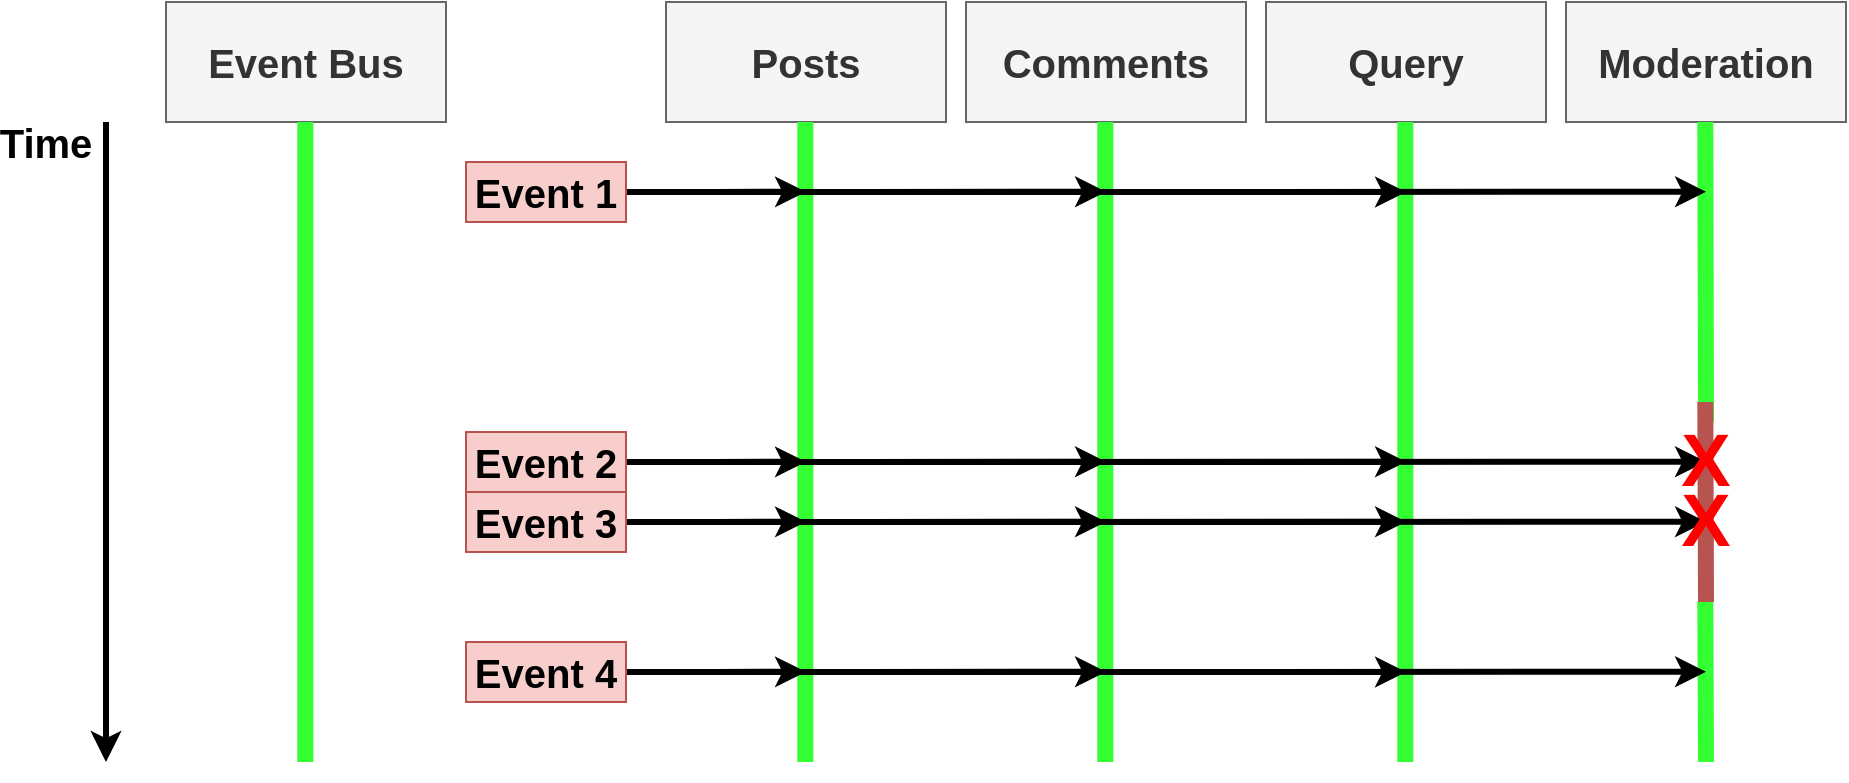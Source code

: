 <mxfile version="12.9.2" type="github" pages="5">
  <diagram id="cAnKhTmytbqr_q5P3lm0" name="01 - missing">
    <mxGraphModel dx="1036" dy="510" grid="1" gridSize="10" guides="1" tooltips="1" connect="1" arrows="1" fold="1" page="1" pageScale="1" pageWidth="1920" pageHeight="1200" math="0" shadow="0">
      <root>
        <mxCell id="0" />
        <mxCell id="1" parent="0" />
        <mxCell id="ktwLAu4usVEkdfWAYqj9-1" value="Event Bus" style="rounded=0;whiteSpace=wrap;html=1;fillColor=#f5f5f5;strokeColor=#666666;fontColor=#333333;fontStyle=1;fontSize=20;" vertex="1" parent="1">
          <mxGeometry x="740" y="160" width="140" height="60" as="geometry" />
        </mxCell>
        <mxCell id="ktwLAu4usVEkdfWAYqj9-2" value="Posts" style="rounded=0;whiteSpace=wrap;html=1;fillColor=#f5f5f5;strokeColor=#666666;fontColor=#333333;fontStyle=1;fontSize=20;" vertex="1" parent="1">
          <mxGeometry x="990" y="160" width="140" height="60" as="geometry" />
        </mxCell>
        <mxCell id="ktwLAu4usVEkdfWAYqj9-3" value="Comments" style="rounded=0;whiteSpace=wrap;html=1;fillColor=#f5f5f5;strokeColor=#666666;fontColor=#333333;fontStyle=1;fontSize=20;" vertex="1" parent="1">
          <mxGeometry x="1140" y="160" width="140" height="60" as="geometry" />
        </mxCell>
        <mxCell id="ktwLAu4usVEkdfWAYqj9-4" value="Query" style="rounded=0;whiteSpace=wrap;html=1;fillColor=#f5f5f5;strokeColor=#666666;fontColor=#333333;fontStyle=1;fontSize=20;" vertex="1" parent="1">
          <mxGeometry x="1290" y="160" width="140" height="60" as="geometry" />
        </mxCell>
        <mxCell id="ktwLAu4usVEkdfWAYqj9-5" value="Moderation" style="rounded=0;whiteSpace=wrap;html=1;fillColor=#f5f5f5;strokeColor=#666666;fontColor=#333333;fontStyle=1;fontSize=20;" vertex="1" parent="1">
          <mxGeometry x="1440" y="160" width="140" height="60" as="geometry" />
        </mxCell>
        <mxCell id="ktwLAu4usVEkdfWAYqj9-6" value="" style="endArrow=none;html=1;fontSize=20;fontColor=#000000;strokeColor=#33FF33;strokeWidth=8;" edge="1" parent="1">
          <mxGeometry width="50" height="50" relative="1" as="geometry">
            <mxPoint x="809.66" y="540" as="sourcePoint" />
            <mxPoint x="809.66" y="220" as="targetPoint" />
          </mxGeometry>
        </mxCell>
        <mxCell id="ktwLAu4usVEkdfWAYqj9-7" value="" style="endArrow=classic;html=1;strokeColor=#000000;strokeWidth=3;fontSize=20;fontColor=#000000;" edge="1" parent="1">
          <mxGeometry width="50" height="50" relative="1" as="geometry">
            <mxPoint x="710" y="220" as="sourcePoint" />
            <mxPoint x="710" y="540" as="targetPoint" />
          </mxGeometry>
        </mxCell>
        <mxCell id="ktwLAu4usVEkdfWAYqj9-8" value="Time" style="text;html=1;strokeColor=none;fillColor=none;align=center;verticalAlign=middle;whiteSpace=wrap;rounded=0;fontSize=20;fontColor=#000000;fontStyle=1" vertex="1" parent="1">
          <mxGeometry x="660" y="220" width="40" height="20" as="geometry" />
        </mxCell>
        <mxCell id="ktwLAu4usVEkdfWAYqj9-11" value="" style="endArrow=none;html=1;fontSize=20;fontColor=#000000;strokeColor=#33FF33;strokeWidth=8;" edge="1" parent="1">
          <mxGeometry width="50" height="50" relative="1" as="geometry">
            <mxPoint x="1059.66" y="540" as="sourcePoint" />
            <mxPoint x="1059.66" y="220" as="targetPoint" />
          </mxGeometry>
        </mxCell>
        <mxCell id="ktwLAu4usVEkdfWAYqj9-12" value="" style="endArrow=none;html=1;fontSize=20;fontColor=#000000;strokeColor=#33FF33;strokeWidth=8;" edge="1" parent="1">
          <mxGeometry width="50" height="50" relative="1" as="geometry">
            <mxPoint x="1209.66" y="540" as="sourcePoint" />
            <mxPoint x="1209.66" y="220" as="targetPoint" />
          </mxGeometry>
        </mxCell>
        <mxCell id="ktwLAu4usVEkdfWAYqj9-13" value="" style="endArrow=none;html=1;fontSize=20;fontColor=#000000;strokeColor=#33FF33;strokeWidth=8;" edge="1" parent="1">
          <mxGeometry width="50" height="50" relative="1" as="geometry">
            <mxPoint x="1359.66" y="540" as="sourcePoint" />
            <mxPoint x="1359.66" y="220" as="targetPoint" />
          </mxGeometry>
        </mxCell>
        <mxCell id="ktwLAu4usVEkdfWAYqj9-14" value="" style="endArrow=none;html=1;fontSize=20;fontColor=#000000;strokeColor=#33FF33;strokeWidth=8;" edge="1" parent="1">
          <mxGeometry width="50" height="50" relative="1" as="geometry">
            <mxPoint x="1510" y="370" as="sourcePoint" />
            <mxPoint x="1509.66" y="220" as="targetPoint" />
          </mxGeometry>
        </mxCell>
        <mxCell id="ktwLAu4usVEkdfWAYqj9-15" value="" style="endArrow=none;html=1;fontSize=20;fontColor=#000000;strokeColor=#b85450;strokeWidth=8;fillColor=#f8cecc;" edge="1" parent="1">
          <mxGeometry width="50" height="50" relative="1" as="geometry">
            <mxPoint x="1510" y="460" as="sourcePoint" />
            <mxPoint x="1509.66" y="360" as="targetPoint" />
          </mxGeometry>
        </mxCell>
        <mxCell id="ktwLAu4usVEkdfWAYqj9-16" value="" style="endArrow=none;html=1;fontSize=20;fontColor=#000000;strokeColor=#33FF33;strokeWidth=8;" edge="1" parent="1">
          <mxGeometry width="50" height="50" relative="1" as="geometry">
            <mxPoint x="1510" y="540" as="sourcePoint" />
            <mxPoint x="1509.66" y="460" as="targetPoint" />
          </mxGeometry>
        </mxCell>
        <mxCell id="3crhvq_aWj1mLCOTBlrb-1" style="edgeStyle=orthogonalEdgeStyle;rounded=0;orthogonalLoop=1;jettySize=auto;html=1;exitX=1;exitY=0.5;exitDx=0;exitDy=0;strokeColor=#000000;strokeWidth=3;fontSize=20;fontColor=#000000;" edge="1" parent="1" source="3crhvq_aWj1mLCOTBlrb-5">
          <mxGeometry relative="1" as="geometry">
            <mxPoint x="1060" y="254.875" as="targetPoint" />
          </mxGeometry>
        </mxCell>
        <mxCell id="3crhvq_aWj1mLCOTBlrb-2" style="edgeStyle=orthogonalEdgeStyle;rounded=0;orthogonalLoop=1;jettySize=auto;html=1;exitX=1;exitY=0.5;exitDx=0;exitDy=0;strokeColor=#000000;strokeWidth=3;fontSize=20;fontColor=#000000;" edge="1" parent="1" source="3crhvq_aWj1mLCOTBlrb-5">
          <mxGeometry relative="1" as="geometry">
            <mxPoint x="1210" y="254.875" as="targetPoint" />
          </mxGeometry>
        </mxCell>
        <mxCell id="3crhvq_aWj1mLCOTBlrb-3" style="edgeStyle=orthogonalEdgeStyle;rounded=0;orthogonalLoop=1;jettySize=auto;html=1;exitX=1;exitY=0.5;exitDx=0;exitDy=0;strokeColor=#000000;strokeWidth=3;fontSize=20;fontColor=#000000;" edge="1" parent="1" source="3crhvq_aWj1mLCOTBlrb-5">
          <mxGeometry relative="1" as="geometry">
            <mxPoint x="1360" y="255" as="targetPoint" />
          </mxGeometry>
        </mxCell>
        <mxCell id="3crhvq_aWj1mLCOTBlrb-4" style="edgeStyle=orthogonalEdgeStyle;rounded=0;orthogonalLoop=1;jettySize=auto;html=1;exitX=1;exitY=0.5;exitDx=0;exitDy=0;strokeColor=#000000;strokeWidth=3;fontSize=20;fontColor=#000000;" edge="1" parent="1" source="3crhvq_aWj1mLCOTBlrb-5">
          <mxGeometry relative="1" as="geometry">
            <mxPoint x="1510" y="254.875" as="targetPoint" />
          </mxGeometry>
        </mxCell>
        <mxCell id="3crhvq_aWj1mLCOTBlrb-5" value="Event 1" style="rounded=0;whiteSpace=wrap;html=1;fontSize=20;fillColor=#f8cecc;strokeColor=#b85450;fontStyle=1" vertex="1" parent="1">
          <mxGeometry x="890" y="240" width="80" height="30" as="geometry" />
        </mxCell>
        <mxCell id="3crhvq_aWj1mLCOTBlrb-6" style="edgeStyle=orthogonalEdgeStyle;rounded=0;orthogonalLoop=1;jettySize=auto;html=1;exitX=1;exitY=0.5;exitDx=0;exitDy=0;strokeColor=#000000;strokeWidth=3;fontSize=37;fontColor=#FF0000;" edge="1" parent="1" source="3crhvq_aWj1mLCOTBlrb-10">
          <mxGeometry relative="1" as="geometry">
            <mxPoint x="1060" y="419.875" as="targetPoint" />
          </mxGeometry>
        </mxCell>
        <mxCell id="3crhvq_aWj1mLCOTBlrb-7" style="edgeStyle=orthogonalEdgeStyle;rounded=0;orthogonalLoop=1;jettySize=auto;html=1;exitX=1;exitY=0.5;exitDx=0;exitDy=0;strokeColor=#000000;strokeWidth=3;fontSize=37;fontColor=#FF0000;" edge="1" parent="1" source="3crhvq_aWj1mLCOTBlrb-10">
          <mxGeometry relative="1" as="geometry">
            <mxPoint x="1210" y="419.875" as="targetPoint" />
          </mxGeometry>
        </mxCell>
        <mxCell id="3crhvq_aWj1mLCOTBlrb-8" style="edgeStyle=orthogonalEdgeStyle;rounded=0;orthogonalLoop=1;jettySize=auto;html=1;exitX=1;exitY=0.5;exitDx=0;exitDy=0;strokeColor=#000000;strokeWidth=3;fontSize=37;fontColor=#FF0000;" edge="1" parent="1" source="3crhvq_aWj1mLCOTBlrb-10">
          <mxGeometry relative="1" as="geometry">
            <mxPoint x="1360" y="419.875" as="targetPoint" />
          </mxGeometry>
        </mxCell>
        <mxCell id="3crhvq_aWj1mLCOTBlrb-9" style="edgeStyle=orthogonalEdgeStyle;rounded=0;orthogonalLoop=1;jettySize=auto;html=1;exitX=1;exitY=0.5;exitDx=0;exitDy=0;strokeColor=#000000;strokeWidth=3;fontSize=37;fontColor=#FF0000;" edge="1" parent="1" source="3crhvq_aWj1mLCOTBlrb-10">
          <mxGeometry relative="1" as="geometry">
            <mxPoint x="1510" y="419.875" as="targetPoint" />
          </mxGeometry>
        </mxCell>
        <mxCell id="3crhvq_aWj1mLCOTBlrb-10" value="Event 3" style="rounded=0;whiteSpace=wrap;html=1;fontSize=20;fillColor=#f8cecc;strokeColor=#b85450;fontStyle=1" vertex="1" parent="1">
          <mxGeometry x="890" y="405" width="80" height="30" as="geometry" />
        </mxCell>
        <mxCell id="3crhvq_aWj1mLCOTBlrb-11" style="edgeStyle=orthogonalEdgeStyle;rounded=0;orthogonalLoop=1;jettySize=auto;html=1;exitX=1;exitY=0.5;exitDx=0;exitDy=0;strokeColor=#000000;strokeWidth=3;fontSize=37;fontColor=#FF0000;" edge="1" parent="1" source="3crhvq_aWj1mLCOTBlrb-15">
          <mxGeometry relative="1" as="geometry">
            <mxPoint x="1060" y="389.875" as="targetPoint" />
          </mxGeometry>
        </mxCell>
        <mxCell id="3crhvq_aWj1mLCOTBlrb-12" style="edgeStyle=orthogonalEdgeStyle;rounded=0;orthogonalLoop=1;jettySize=auto;html=1;exitX=1;exitY=0.5;exitDx=0;exitDy=0;strokeColor=#000000;strokeWidth=3;fontSize=37;fontColor=#FF0000;" edge="1" parent="1" source="3crhvq_aWj1mLCOTBlrb-15">
          <mxGeometry relative="1" as="geometry">
            <mxPoint x="1210" y="389.875" as="targetPoint" />
          </mxGeometry>
        </mxCell>
        <mxCell id="3crhvq_aWj1mLCOTBlrb-13" style="edgeStyle=orthogonalEdgeStyle;rounded=0;orthogonalLoop=1;jettySize=auto;html=1;exitX=1;exitY=0.5;exitDx=0;exitDy=0;strokeColor=#000000;strokeWidth=3;fontSize=37;fontColor=#FF0000;" edge="1" parent="1" source="3crhvq_aWj1mLCOTBlrb-15">
          <mxGeometry relative="1" as="geometry">
            <mxPoint x="1360" y="389.875" as="targetPoint" />
          </mxGeometry>
        </mxCell>
        <mxCell id="3crhvq_aWj1mLCOTBlrb-14" style="edgeStyle=orthogonalEdgeStyle;rounded=0;orthogonalLoop=1;jettySize=auto;html=1;exitX=1;exitY=0.5;exitDx=0;exitDy=0;strokeColor=#000000;strokeWidth=3;fontSize=37;fontColor=#FF0000;" edge="1" parent="1" source="3crhvq_aWj1mLCOTBlrb-15">
          <mxGeometry relative="1" as="geometry">
            <mxPoint x="1510" y="389.875" as="targetPoint" />
          </mxGeometry>
        </mxCell>
        <mxCell id="3crhvq_aWj1mLCOTBlrb-15" value="Event 2" style="rounded=0;whiteSpace=wrap;html=1;fontSize=20;fillColor=#f8cecc;strokeColor=#b85450;fontStyle=1" vertex="1" parent="1">
          <mxGeometry x="890" y="375" width="80" height="30" as="geometry" />
        </mxCell>
        <mxCell id="3crhvq_aWj1mLCOTBlrb-17" value="X" style="text;html=1;strokeColor=none;fillColor=none;align=center;verticalAlign=middle;whiteSpace=wrap;rounded=0;fontSize=37;fontColor=#FF0000;fontStyle=1" vertex="1" parent="1">
          <mxGeometry x="1480" y="400" width="60" height="40" as="geometry" />
        </mxCell>
        <mxCell id="3crhvq_aWj1mLCOTBlrb-18" value="X" style="text;html=1;strokeColor=none;fillColor=none;align=center;verticalAlign=middle;whiteSpace=wrap;rounded=0;fontSize=37;fontColor=#FF0000;fontStyle=1" vertex="1" parent="1">
          <mxGeometry x="1480" y="370" width="60" height="40" as="geometry" />
        </mxCell>
        <mxCell id="3crhvq_aWj1mLCOTBlrb-19" style="edgeStyle=orthogonalEdgeStyle;rounded=0;orthogonalLoop=1;jettySize=auto;html=1;exitX=1;exitY=0.5;exitDx=0;exitDy=0;strokeColor=#000000;strokeWidth=3;fontSize=20;fontColor=#000000;" edge="1" parent="1" source="3crhvq_aWj1mLCOTBlrb-23">
          <mxGeometry relative="1" as="geometry">
            <mxPoint x="1060" y="494.875" as="targetPoint" />
          </mxGeometry>
        </mxCell>
        <mxCell id="3crhvq_aWj1mLCOTBlrb-20" style="edgeStyle=orthogonalEdgeStyle;rounded=0;orthogonalLoop=1;jettySize=auto;html=1;exitX=1;exitY=0.5;exitDx=0;exitDy=0;strokeColor=#000000;strokeWidth=3;fontSize=20;fontColor=#000000;" edge="1" parent="1" source="3crhvq_aWj1mLCOTBlrb-23">
          <mxGeometry relative="1" as="geometry">
            <mxPoint x="1210" y="494.875" as="targetPoint" />
          </mxGeometry>
        </mxCell>
        <mxCell id="3crhvq_aWj1mLCOTBlrb-21" style="edgeStyle=orthogonalEdgeStyle;rounded=0;orthogonalLoop=1;jettySize=auto;html=1;exitX=1;exitY=0.5;exitDx=0;exitDy=0;strokeColor=#000000;strokeWidth=3;fontSize=20;fontColor=#000000;" edge="1" parent="1" source="3crhvq_aWj1mLCOTBlrb-23">
          <mxGeometry relative="1" as="geometry">
            <mxPoint x="1360" y="495" as="targetPoint" />
          </mxGeometry>
        </mxCell>
        <mxCell id="3crhvq_aWj1mLCOTBlrb-22" style="edgeStyle=orthogonalEdgeStyle;rounded=0;orthogonalLoop=1;jettySize=auto;html=1;exitX=1;exitY=0.5;exitDx=0;exitDy=0;strokeColor=#000000;strokeWidth=3;fontSize=20;fontColor=#000000;" edge="1" parent="1" source="3crhvq_aWj1mLCOTBlrb-23">
          <mxGeometry relative="1" as="geometry">
            <mxPoint x="1510" y="494.875" as="targetPoint" />
          </mxGeometry>
        </mxCell>
        <mxCell id="3crhvq_aWj1mLCOTBlrb-23" value="Event 4" style="rounded=0;whiteSpace=wrap;html=1;fontSize=20;fillColor=#f8cecc;strokeColor=#b85450;fontStyle=1" vertex="1" parent="1">
          <mxGeometry x="890" y="480" width="80" height="30" as="geometry" />
        </mxCell>
      </root>
    </mxGraphModel>
  </diagram>
  <diagram name="02 - missing" id="aQ0QPRScFyWQTChcEFCl">
    <mxGraphModel dx="939" dy="462" grid="1" gridSize="10" guides="1" tooltips="1" connect="1" arrows="1" fold="1" page="1" pageScale="1" pageWidth="1920" pageHeight="1200" math="0" shadow="0">
      <root>
        <mxCell id="pjIYpy0SfMD97ggUFH2G-0" />
        <mxCell id="pjIYpy0SfMD97ggUFH2G-1" parent="pjIYpy0SfMD97ggUFH2G-0" />
        <mxCell id="pjIYpy0SfMD97ggUFH2G-2" value="Event Bus" style="rounded=0;whiteSpace=wrap;html=1;fillColor=#f5f5f5;strokeColor=#666666;fontColor=#333333;fontStyle=1;fontSize=20;" vertex="1" parent="pjIYpy0SfMD97ggUFH2G-1">
          <mxGeometry x="740" y="160" width="140" height="60" as="geometry" />
        </mxCell>
        <mxCell id="pjIYpy0SfMD97ggUFH2G-3" value="Posts" style="rounded=0;whiteSpace=wrap;html=1;fillColor=#f5f5f5;strokeColor=#666666;fontColor=#333333;fontStyle=1;fontSize=20;" vertex="1" parent="pjIYpy0SfMD97ggUFH2G-1">
          <mxGeometry x="990" y="160" width="140" height="60" as="geometry" />
        </mxCell>
        <mxCell id="pjIYpy0SfMD97ggUFH2G-4" value="Comments" style="rounded=0;whiteSpace=wrap;html=1;fillColor=#f5f5f5;strokeColor=#666666;fontColor=#333333;fontStyle=1;fontSize=20;" vertex="1" parent="pjIYpy0SfMD97ggUFH2G-1">
          <mxGeometry x="1140" y="160" width="140" height="60" as="geometry" />
        </mxCell>
        <mxCell id="pjIYpy0SfMD97ggUFH2G-5" value="Moderation" style="rounded=0;whiteSpace=wrap;html=1;fillColor=#f5f5f5;strokeColor=#666666;fontColor=#333333;fontStyle=1;fontSize=20;" vertex="1" parent="pjIYpy0SfMD97ggUFH2G-1">
          <mxGeometry x="1290" y="160" width="140" height="60" as="geometry" />
        </mxCell>
        <mxCell id="pjIYpy0SfMD97ggUFH2G-6" value="Query" style="rounded=0;whiteSpace=wrap;html=1;fillColor=#f5f5f5;strokeColor=#666666;fontColor=#333333;fontStyle=1;fontSize=20;" vertex="1" parent="pjIYpy0SfMD97ggUFH2G-1">
          <mxGeometry x="1440" y="160" width="140" height="60" as="geometry" />
        </mxCell>
        <mxCell id="pjIYpy0SfMD97ggUFH2G-7" value="" style="endArrow=none;html=1;fontSize=20;fontColor=#000000;strokeColor=#33FF33;strokeWidth=8;" edge="1" parent="pjIYpy0SfMD97ggUFH2G-1">
          <mxGeometry width="50" height="50" relative="1" as="geometry">
            <mxPoint x="809.66" y="540" as="sourcePoint" />
            <mxPoint x="809.66" y="220" as="targetPoint" />
          </mxGeometry>
        </mxCell>
        <mxCell id="pjIYpy0SfMD97ggUFH2G-8" value="" style="endArrow=classic;html=1;strokeColor=#000000;strokeWidth=3;fontSize=20;fontColor=#000000;" edge="1" parent="pjIYpy0SfMD97ggUFH2G-1">
          <mxGeometry width="50" height="50" relative="1" as="geometry">
            <mxPoint x="710" y="220" as="sourcePoint" />
            <mxPoint x="710" y="540" as="targetPoint" />
          </mxGeometry>
        </mxCell>
        <mxCell id="pjIYpy0SfMD97ggUFH2G-9" value="Time" style="text;html=1;strokeColor=none;fillColor=none;align=center;verticalAlign=middle;whiteSpace=wrap;rounded=0;fontSize=20;fontColor=#000000;fontStyle=1" vertex="1" parent="pjIYpy0SfMD97ggUFH2G-1">
          <mxGeometry x="660" y="220" width="40" height="20" as="geometry" />
        </mxCell>
        <mxCell id="pjIYpy0SfMD97ggUFH2G-10" value="" style="endArrow=none;html=1;fontSize=20;fontColor=#000000;strokeColor=#33FF33;strokeWidth=8;" edge="1" parent="pjIYpy0SfMD97ggUFH2G-1">
          <mxGeometry width="50" height="50" relative="1" as="geometry">
            <mxPoint x="1059.66" y="540" as="sourcePoint" />
            <mxPoint x="1059.66" y="220" as="targetPoint" />
          </mxGeometry>
        </mxCell>
        <mxCell id="pjIYpy0SfMD97ggUFH2G-11" value="" style="endArrow=none;html=1;fontSize=20;fontColor=#000000;strokeColor=#33FF33;strokeWidth=8;" edge="1" parent="pjIYpy0SfMD97ggUFH2G-1">
          <mxGeometry width="50" height="50" relative="1" as="geometry">
            <mxPoint x="1209.66" y="540" as="sourcePoint" />
            <mxPoint x="1209.66" y="220" as="targetPoint" />
          </mxGeometry>
        </mxCell>
        <mxCell id="pjIYpy0SfMD97ggUFH2G-12" value="" style="endArrow=none;html=1;fontSize=20;fontColor=#000000;strokeColor=#33FF33;strokeWidth=8;" edge="1" parent="pjIYpy0SfMD97ggUFH2G-1">
          <mxGeometry width="50" height="50" relative="1" as="geometry">
            <mxPoint x="1509.69" y="540" as="sourcePoint" />
            <mxPoint x="1510.03" y="400" as="targetPoint" />
          </mxGeometry>
        </mxCell>
        <mxCell id="pjIYpy0SfMD97ggUFH2G-13" value="" style="endArrow=none;html=1;fontSize=20;fontColor=#000000;strokeColor=#33FF33;strokeWidth=8;" edge="1" parent="pjIYpy0SfMD97ggUFH2G-1">
          <mxGeometry width="50" height="50" relative="1" as="geometry">
            <mxPoint x="1360" y="540" as="sourcePoint" />
            <mxPoint x="1359.69" y="220" as="targetPoint" />
          </mxGeometry>
        </mxCell>
        <mxCell id="pjIYpy0SfMD97ggUFH2G-20" style="edgeStyle=orthogonalEdgeStyle;rounded=0;orthogonalLoop=1;jettySize=auto;html=1;exitX=1;exitY=0.5;exitDx=0;exitDy=0;strokeColor=#000000;strokeWidth=3;fontSize=20;fontColor=#000000;" edge="1" parent="pjIYpy0SfMD97ggUFH2G-1" source="pjIYpy0SfMD97ggUFH2G-17">
          <mxGeometry relative="1" as="geometry">
            <mxPoint x="1060" y="254.875" as="targetPoint" />
          </mxGeometry>
        </mxCell>
        <mxCell id="pjIYpy0SfMD97ggUFH2G-21" style="edgeStyle=orthogonalEdgeStyle;rounded=0;orthogonalLoop=1;jettySize=auto;html=1;exitX=1;exitY=0.5;exitDx=0;exitDy=0;strokeColor=#000000;strokeWidth=3;fontSize=20;fontColor=#000000;" edge="1" parent="pjIYpy0SfMD97ggUFH2G-1" source="pjIYpy0SfMD97ggUFH2G-17">
          <mxGeometry relative="1" as="geometry">
            <mxPoint x="1210" y="254.875" as="targetPoint" />
          </mxGeometry>
        </mxCell>
        <mxCell id="pjIYpy0SfMD97ggUFH2G-22" style="edgeStyle=orthogonalEdgeStyle;rounded=0;orthogonalLoop=1;jettySize=auto;html=1;exitX=1;exitY=0.5;exitDx=0;exitDy=0;strokeColor=#000000;strokeWidth=3;fontSize=20;fontColor=#000000;" edge="1" parent="pjIYpy0SfMD97ggUFH2G-1" source="pjIYpy0SfMD97ggUFH2G-17">
          <mxGeometry relative="1" as="geometry">
            <mxPoint x="1360" y="255" as="targetPoint" />
          </mxGeometry>
        </mxCell>
        <mxCell id="pjIYpy0SfMD97ggUFH2G-23" style="edgeStyle=orthogonalEdgeStyle;rounded=0;orthogonalLoop=1;jettySize=auto;html=1;exitX=1;exitY=0.5;exitDx=0;exitDy=0;strokeColor=#000000;strokeWidth=3;fontSize=20;fontColor=#000000;" edge="1" parent="pjIYpy0SfMD97ggUFH2G-1" source="pjIYpy0SfMD97ggUFH2G-17">
          <mxGeometry relative="1" as="geometry">
            <mxPoint x="1510" y="254.875" as="targetPoint" />
          </mxGeometry>
        </mxCell>
        <mxCell id="pjIYpy0SfMD97ggUFH2G-17" value="Event 1" style="rounded=0;whiteSpace=wrap;html=1;fontSize=20;fillColor=#f8cecc;strokeColor=#b85450;fontStyle=1" vertex="1" parent="pjIYpy0SfMD97ggUFH2G-1">
          <mxGeometry x="890" y="240" width="80" height="30" as="geometry" />
        </mxCell>
        <mxCell id="pjIYpy0SfMD97ggUFH2G-30" style="edgeStyle=orthogonalEdgeStyle;rounded=0;orthogonalLoop=1;jettySize=auto;html=1;exitX=1;exitY=0.5;exitDx=0;exitDy=0;strokeColor=#000000;strokeWidth=3;fontSize=37;fontColor=#FF0000;" edge="1" parent="pjIYpy0SfMD97ggUFH2G-1" source="pjIYpy0SfMD97ggUFH2G-18">
          <mxGeometry relative="1" as="geometry">
            <mxPoint x="1060" y="284.875" as="targetPoint" />
          </mxGeometry>
        </mxCell>
        <mxCell id="pjIYpy0SfMD97ggUFH2G-31" style="edgeStyle=orthogonalEdgeStyle;rounded=0;orthogonalLoop=1;jettySize=auto;html=1;exitX=1;exitY=0.5;exitDx=0;exitDy=0;strokeColor=#000000;strokeWidth=3;fontSize=37;fontColor=#FF0000;" edge="1" parent="pjIYpy0SfMD97ggUFH2G-1" source="pjIYpy0SfMD97ggUFH2G-18">
          <mxGeometry relative="1" as="geometry">
            <mxPoint x="1210" y="284.875" as="targetPoint" />
          </mxGeometry>
        </mxCell>
        <mxCell id="pjIYpy0SfMD97ggUFH2G-32" style="edgeStyle=orthogonalEdgeStyle;rounded=0;orthogonalLoop=1;jettySize=auto;html=1;exitX=1;exitY=0.5;exitDx=0;exitDy=0;strokeColor=#000000;strokeWidth=3;fontSize=37;fontColor=#FF0000;" edge="1" parent="pjIYpy0SfMD97ggUFH2G-1" source="pjIYpy0SfMD97ggUFH2G-18">
          <mxGeometry relative="1" as="geometry">
            <mxPoint x="1360" y="284.875" as="targetPoint" />
          </mxGeometry>
        </mxCell>
        <mxCell id="pjIYpy0SfMD97ggUFH2G-33" style="edgeStyle=orthogonalEdgeStyle;rounded=0;orthogonalLoop=1;jettySize=auto;html=1;exitX=1;exitY=0.5;exitDx=0;exitDy=0;strokeColor=#000000;strokeWidth=3;fontSize=37;fontColor=#FF0000;" edge="1" parent="pjIYpy0SfMD97ggUFH2G-1" source="pjIYpy0SfMD97ggUFH2G-18">
          <mxGeometry relative="1" as="geometry">
            <mxPoint x="1510" y="284.875" as="targetPoint" />
          </mxGeometry>
        </mxCell>
        <mxCell id="pjIYpy0SfMD97ggUFH2G-18" value="Event 2" style="rounded=0;whiteSpace=wrap;html=1;fontSize=20;fillColor=#f8cecc;strokeColor=#b85450;fontStyle=1" vertex="1" parent="pjIYpy0SfMD97ggUFH2G-1">
          <mxGeometry x="890" y="270" width="80" height="30" as="geometry" />
        </mxCell>
        <mxCell id="pjIYpy0SfMD97ggUFH2G-34" style="edgeStyle=orthogonalEdgeStyle;rounded=0;orthogonalLoop=1;jettySize=auto;html=1;exitX=1;exitY=0.5;exitDx=0;exitDy=0;strokeColor=#000000;strokeWidth=3;fontSize=37;fontColor=#FF0000;" edge="1" parent="pjIYpy0SfMD97ggUFH2G-1" source="pjIYpy0SfMD97ggUFH2G-19">
          <mxGeometry relative="1" as="geometry">
            <mxPoint x="1060" y="314.875" as="targetPoint" />
          </mxGeometry>
        </mxCell>
        <mxCell id="pjIYpy0SfMD97ggUFH2G-35" style="edgeStyle=orthogonalEdgeStyle;rounded=0;orthogonalLoop=1;jettySize=auto;html=1;exitX=1;exitY=0.5;exitDx=0;exitDy=0;strokeColor=#000000;strokeWidth=3;fontSize=37;fontColor=#FF0000;" edge="1" parent="pjIYpy0SfMD97ggUFH2G-1" source="pjIYpy0SfMD97ggUFH2G-19">
          <mxGeometry relative="1" as="geometry">
            <mxPoint x="1210" y="314.875" as="targetPoint" />
          </mxGeometry>
        </mxCell>
        <mxCell id="pjIYpy0SfMD97ggUFH2G-36" style="edgeStyle=orthogonalEdgeStyle;rounded=0;orthogonalLoop=1;jettySize=auto;html=1;exitX=1;exitY=0.5;exitDx=0;exitDy=0;strokeColor=#000000;strokeWidth=3;fontSize=37;fontColor=#FF0000;" edge="1" parent="pjIYpy0SfMD97ggUFH2G-1" source="pjIYpy0SfMD97ggUFH2G-19">
          <mxGeometry relative="1" as="geometry">
            <mxPoint x="1360" y="314.875" as="targetPoint" />
          </mxGeometry>
        </mxCell>
        <mxCell id="pjIYpy0SfMD97ggUFH2G-41" style="edgeStyle=orthogonalEdgeStyle;rounded=0;orthogonalLoop=1;jettySize=auto;html=1;exitX=1;exitY=0.5;exitDx=0;exitDy=0;strokeColor=#000000;strokeWidth=3;fontSize=37;fontColor=#FF0000;" edge="1" parent="pjIYpy0SfMD97ggUFH2G-1" source="pjIYpy0SfMD97ggUFH2G-19">
          <mxGeometry relative="1" as="geometry">
            <mxPoint x="1510" y="314.875" as="targetPoint" />
          </mxGeometry>
        </mxCell>
        <mxCell id="pjIYpy0SfMD97ggUFH2G-19" value="Event 3" style="rounded=0;whiteSpace=wrap;html=1;fontSize=20;fillColor=#f8cecc;strokeColor=#b85450;fontStyle=1" vertex="1" parent="pjIYpy0SfMD97ggUFH2G-1">
          <mxGeometry x="890" y="300" width="80" height="30" as="geometry" />
        </mxCell>
        <mxCell id="pjIYpy0SfMD97ggUFH2G-24" value="X" style="text;html=1;strokeColor=none;fillColor=none;align=center;verticalAlign=middle;whiteSpace=wrap;rounded=0;fontSize=37;fontColor=#FF0000;fontStyle=1" vertex="1" parent="pjIYpy0SfMD97ggUFH2G-1">
          <mxGeometry x="1480" y="235" width="60" height="40" as="geometry" />
        </mxCell>
        <mxCell id="pjIYpy0SfMD97ggUFH2G-38" value="X" style="text;html=1;strokeColor=none;fillColor=none;align=center;verticalAlign=middle;whiteSpace=wrap;rounded=0;fontSize=37;fontColor=#FF0000;fontStyle=1" vertex="1" parent="pjIYpy0SfMD97ggUFH2G-1">
          <mxGeometry x="1480" y="265" width="60" height="40" as="geometry" />
        </mxCell>
        <mxCell id="pjIYpy0SfMD97ggUFH2G-39" value="X" style="text;html=1;strokeColor=none;fillColor=none;align=center;verticalAlign=middle;whiteSpace=wrap;rounded=0;fontSize=37;fontColor=#FF0000;fontStyle=1" vertex="1" parent="pjIYpy0SfMD97ggUFH2G-1">
          <mxGeometry x="1480" y="295" width="60" height="40" as="geometry" />
        </mxCell>
      </root>
    </mxGraphModel>
  </diagram>
  <diagram id="Q4koclzFEmJkGvaBOeiG" name="04 - solution">
    <mxGraphModel dx="939" dy="462" grid="1" gridSize="10" guides="1" tooltips="1" connect="1" arrows="1" fold="1" page="1" pageScale="1" pageWidth="1920" pageHeight="1200" math="0" shadow="0">
      <root>
        <mxCell id="ZuYxWEMBV0P_b2VQKLs--0" />
        <mxCell id="ZuYxWEMBV0P_b2VQKLs--1" parent="ZuYxWEMBV0P_b2VQKLs--0" />
        <mxCell id="TEBoPsHhVE6ZmYjLKX_0-0" value="Posts" style="rounded=0;whiteSpace=wrap;html=1;fillColor=#f5f5f5;strokeColor=#666666;fontColor=#333333;fontStyle=1;fontSize=20;" vertex="1" parent="ZuYxWEMBV0P_b2VQKLs--1">
          <mxGeometry x="960" y="160" width="140" height="60" as="geometry" />
        </mxCell>
        <mxCell id="TEBoPsHhVE6ZmYjLKX_0-1" value="" style="endArrow=none;html=1;fontSize=20;fontColor=#000000;strokeColor=#33FF33;strokeWidth=8;" edge="1" parent="ZuYxWEMBV0P_b2VQKLs--1">
          <mxGeometry width="50" height="50" relative="1" as="geometry">
            <mxPoint x="1029.66" y="540" as="sourcePoint" />
            <mxPoint x="1029.66" y="220" as="targetPoint" />
          </mxGeometry>
        </mxCell>
        <mxCell id="ffvW9kc0p4U_msJvTLoZ-0" value="Query" style="rounded=0;whiteSpace=wrap;html=1;fillColor=#f5f5f5;strokeColor=#666666;fontColor=#333333;fontStyle=1;fontSize=20;" vertex="1" parent="ZuYxWEMBV0P_b2VQKLs--1">
          <mxGeometry x="1150" y="160" width="140" height="60" as="geometry" />
        </mxCell>
        <mxCell id="ffvW9kc0p4U_msJvTLoZ-1" value="" style="endArrow=none;html=1;fontSize=20;fontColor=#000000;strokeColor=#33FF33;strokeWidth=8;" edge="1" parent="ZuYxWEMBV0P_b2VQKLs--1">
          <mxGeometry width="50" height="50" relative="1" as="geometry">
            <mxPoint x="1219.66" y="540" as="sourcePoint" />
            <mxPoint x="1220" y="340" as="targetPoint" />
          </mxGeometry>
        </mxCell>
        <mxCell id="ffvW9kc0p4U_msJvTLoZ-8" value="Comments" style="rounded=0;whiteSpace=wrap;html=1;fillColor=#f5f5f5;strokeColor=#666666;fontColor=#333333;fontStyle=1;fontSize=20;" vertex="1" parent="ZuYxWEMBV0P_b2VQKLs--1">
          <mxGeometry x="1340" y="160" width="140" height="60" as="geometry" />
        </mxCell>
        <mxCell id="ffvW9kc0p4U_msJvTLoZ-9" value="" style="endArrow=none;html=1;fontSize=20;fontColor=#000000;strokeColor=#33FF33;strokeWidth=8;" edge="1" parent="ZuYxWEMBV0P_b2VQKLs--1">
          <mxGeometry width="50" height="50" relative="1" as="geometry">
            <mxPoint x="1409.66" y="540" as="sourcePoint" />
            <mxPoint x="1409.66" y="220" as="targetPoint" />
          </mxGeometry>
        </mxCell>
        <mxCell id="ffvW9kc0p4U_msJvTLoZ-11" style="edgeStyle=orthogonalEdgeStyle;rounded=0;orthogonalLoop=1;jettySize=auto;html=1;exitX=0;exitY=0.5;exitDx=0;exitDy=0;strokeColor=#000000;strokeWidth=1;fontSize=14;fontColor=#000000;" edge="1" parent="ZuYxWEMBV0P_b2VQKLs--1" source="ffvW9kc0p4U_msJvTLoZ-10">
          <mxGeometry relative="1" as="geometry">
            <mxPoint x="1030" y="369.875" as="targetPoint" />
          </mxGeometry>
        </mxCell>
        <mxCell id="ffvW9kc0p4U_msJvTLoZ-10" value="Give me all your posts" style="rounded=0;whiteSpace=wrap;html=1;fontSize=14;fontColor=#000000;align=center;" vertex="1" parent="ZuYxWEMBV0P_b2VQKLs--1">
          <mxGeometry x="1145" y="360" width="150" height="20" as="geometry" />
        </mxCell>
        <mxCell id="ffvW9kc0p4U_msJvTLoZ-13" style="edgeStyle=orthogonalEdgeStyle;rounded=0;orthogonalLoop=1;jettySize=auto;html=1;exitX=1;exitY=0.5;exitDx=0;exitDy=0;strokeColor=#000000;strokeWidth=1;fontSize=14;fontColor=#000000;" edge="1" parent="ZuYxWEMBV0P_b2VQKLs--1" source="ffvW9kc0p4U_msJvTLoZ-12">
          <mxGeometry relative="1" as="geometry">
            <mxPoint x="1410" y="389.875" as="targetPoint" />
          </mxGeometry>
        </mxCell>
        <mxCell id="ffvW9kc0p4U_msJvTLoZ-12" value="Give me all comments" style="rounded=0;whiteSpace=wrap;html=1;fontSize=14;fontColor=#000000;align=center;" vertex="1" parent="ZuYxWEMBV0P_b2VQKLs--1">
          <mxGeometry x="1145" y="380" width="150" height="20" as="geometry" />
        </mxCell>
        <mxCell id="tH4Sn0B73qoZ3IpCoFSU-0" value="Option #1 - Sync Requests" style="rounded=0;whiteSpace=wrap;html=1;fillColor=#ffe6cc;strokeColor=#d79b00;fontStyle=1;fontSize=20;" vertex="1" parent="ZuYxWEMBV0P_b2VQKLs--1">
          <mxGeometry x="1050" y="90" width="340" height="50" as="geometry" />
        </mxCell>
      </root>
    </mxGraphModel>
  </diagram>
  <diagram name="05 - solution" id="7wQi0k5bWavMEeo3ZRQM">
    <mxGraphModel dx="1036" dy="510" grid="1" gridSize="10" guides="1" tooltips="1" connect="1" arrows="1" fold="1" page="1" pageScale="1" pageWidth="1920" pageHeight="1200" math="0" shadow="0">
      <root>
        <mxCell id="ErceKyyUdL2rcEBGWgDD-0" />
        <mxCell id="ErceKyyUdL2rcEBGWgDD-1" parent="ErceKyyUdL2rcEBGWgDD-0" />
        <mxCell id="ErceKyyUdL2rcEBGWgDD-2" value="Posts" style="rounded=0;whiteSpace=wrap;html=1;fillColor=#f5f5f5;strokeColor=#666666;fontColor=#333333;fontStyle=1;fontSize=20;" vertex="1" parent="ErceKyyUdL2rcEBGWgDD-1">
          <mxGeometry x="960" y="160" width="140" height="60" as="geometry" />
        </mxCell>
        <mxCell id="ErceKyyUdL2rcEBGWgDD-3" value="" style="endArrow=none;html=1;fontSize=20;fontColor=#000000;strokeColor=#33FF33;strokeWidth=8;" edge="1" parent="ErceKyyUdL2rcEBGWgDD-1">
          <mxGeometry width="50" height="50" relative="1" as="geometry">
            <mxPoint x="1029.66" y="540" as="sourcePoint" />
            <mxPoint x="1029.66" y="220" as="targetPoint" />
          </mxGeometry>
        </mxCell>
        <mxCell id="ErceKyyUdL2rcEBGWgDD-4" value="Query" style="rounded=0;whiteSpace=wrap;html=1;fillColor=#f5f5f5;strokeColor=#666666;fontColor=#333333;fontStyle=1;fontSize=20;" vertex="1" parent="ErceKyyUdL2rcEBGWgDD-1">
          <mxGeometry x="1150" y="160" width="140" height="60" as="geometry" />
        </mxCell>
        <mxCell id="ErceKyyUdL2rcEBGWgDD-5" value="" style="endArrow=none;html=1;fontSize=20;fontColor=#000000;strokeColor=#33FF33;strokeWidth=8;" edge="1" parent="ErceKyyUdL2rcEBGWgDD-1">
          <mxGeometry width="50" height="50" relative="1" as="geometry">
            <mxPoint x="1219.66" y="540" as="sourcePoint" />
            <mxPoint x="1220" y="360" as="targetPoint" />
          </mxGeometry>
        </mxCell>
        <mxCell id="ErceKyyUdL2rcEBGWgDD-6" value="Comments" style="rounded=0;whiteSpace=wrap;html=1;fillColor=#f5f5f5;strokeColor=#666666;fontColor=#333333;fontStyle=1;fontSize=20;" vertex="1" parent="ErceKyyUdL2rcEBGWgDD-1">
          <mxGeometry x="1340" y="160" width="140" height="60" as="geometry" />
        </mxCell>
        <mxCell id="ErceKyyUdL2rcEBGWgDD-7" value="" style="endArrow=none;html=1;fontSize=20;fontColor=#000000;strokeColor=#33FF33;strokeWidth=8;" edge="1" parent="ErceKyyUdL2rcEBGWgDD-1">
          <mxGeometry width="50" height="50" relative="1" as="geometry">
            <mxPoint x="1409.66" y="540" as="sourcePoint" />
            <mxPoint x="1409.66" y="220" as="targetPoint" />
          </mxGeometry>
        </mxCell>
        <mxCell id="ErceKyyUdL2rcEBGWgDD-12" value="Option #2 - Direct DB Access" style="rounded=0;whiteSpace=wrap;html=1;fillColor=#ffe6cc;strokeColor=#d79b00;fontStyle=1;fontSize=20;" vertex="1" parent="ErceKyyUdL2rcEBGWgDD-1">
          <mxGeometry x="1050" y="90" width="340" height="50" as="geometry" />
        </mxCell>
        <mxCell id="ErceKyyUdL2rcEBGWgDD-13" value="Posts Datastore" style="rounded=0;whiteSpace=wrap;html=1;fillColor=#f5f5f5;strokeColor=#666666;fontColor=#333333;fontStyle=1;fontSize=20;" vertex="1" parent="ErceKyyUdL2rcEBGWgDD-1">
          <mxGeometry x="820" y="160" width="140" height="60" as="geometry" />
        </mxCell>
        <mxCell id="ErceKyyUdL2rcEBGWgDD-14" value="Comments Datastore" style="rounded=0;whiteSpace=wrap;html=1;fillColor=#f5f5f5;strokeColor=#666666;fontColor=#333333;fontStyle=1;fontSize=20;" vertex="1" parent="ErceKyyUdL2rcEBGWgDD-1">
          <mxGeometry x="1480" y="160" width="140" height="60" as="geometry" />
        </mxCell>
        <mxCell id="fbDQm5nH-sSarNj5FTgh-4" style="edgeStyle=orthogonalEdgeStyle;rounded=0;orthogonalLoop=1;jettySize=auto;html=1;exitX=0;exitY=0.5;exitDx=0;exitDy=0;strokeColor=#000000;strokeWidth=1;fontSize=14;fontColor=#000000;" edge="1" parent="ErceKyyUdL2rcEBGWgDD-1" source="fbDQm5nH-sSarNj5FTgh-1" target="ErceKyyUdL2rcEBGWgDD-13">
          <mxGeometry relative="1" as="geometry" />
        </mxCell>
        <mxCell id="fbDQm5nH-sSarNj5FTgh-1" value="Direct access!" style="rounded=0;whiteSpace=wrap;html=1;fontSize=14;fontColor=#000000;align=center;" vertex="1" parent="ErceKyyUdL2rcEBGWgDD-1">
          <mxGeometry x="1145" y="360" width="150" height="20" as="geometry" />
        </mxCell>
        <mxCell id="fbDQm5nH-sSarNj5FTgh-5" style="edgeStyle=orthogonalEdgeStyle;rounded=0;orthogonalLoop=1;jettySize=auto;html=1;exitX=1;exitY=0.5;exitDx=0;exitDy=0;strokeColor=#000000;strokeWidth=1;fontSize=14;fontColor=#000000;" edge="1" parent="ErceKyyUdL2rcEBGWgDD-1" source="fbDQm5nH-sSarNj5FTgh-3" target="ErceKyyUdL2rcEBGWgDD-14">
          <mxGeometry relative="1" as="geometry" />
        </mxCell>
        <mxCell id="fbDQm5nH-sSarNj5FTgh-3" value="Direct access!" style="rounded=0;whiteSpace=wrap;html=1;fontSize=14;fontColor=#000000;align=center;" vertex="1" parent="ErceKyyUdL2rcEBGWgDD-1">
          <mxGeometry x="1145" y="380" width="150" height="20" as="geometry" />
        </mxCell>
      </root>
    </mxGraphModel>
  </diagram>
  <diagram id="FODnl0VUPFN7whBG06Qv" name="03 - solutions">
    <mxGraphModel dx="1036" dy="510" grid="1" gridSize="10" guides="1" tooltips="1" connect="1" arrows="1" fold="1" page="1" pageScale="1" pageWidth="1920" pageHeight="1200" math="0" shadow="0">
      <root>
        <mxCell id="G-57BgTHh4qW1U5GuHTA-0" />
        <mxCell id="G-57BgTHh4qW1U5GuHTA-1" parent="G-57BgTHh4qW1U5GuHTA-0" />
        <mxCell id="avofAkNpvc3uhqlpEIO9-0" value="Event Bus" style="rounded=0;whiteSpace=wrap;html=1;fillColor=#f5f5f5;strokeColor=#666666;fontColor=#333333;fontStyle=1;fontSize=20;" vertex="1" parent="G-57BgTHh4qW1U5GuHTA-1">
          <mxGeometry x="740" y="160" width="140" height="60" as="geometry" />
        </mxCell>
        <mxCell id="avofAkNpvc3uhqlpEIO9-1" value="Posts" style="rounded=0;whiteSpace=wrap;html=1;fillColor=#f5f5f5;strokeColor=#666666;fontColor=#333333;fontStyle=1;fontSize=20;" vertex="1" parent="G-57BgTHh4qW1U5GuHTA-1">
          <mxGeometry x="990" y="160" width="140" height="60" as="geometry" />
        </mxCell>
        <mxCell id="avofAkNpvc3uhqlpEIO9-2" value="" style="endArrow=none;html=1;fontSize=20;fontColor=#000000;strokeColor=#33FF33;strokeWidth=8;" edge="1" parent="G-57BgTHh4qW1U5GuHTA-1">
          <mxGeometry width="50" height="50" relative="1" as="geometry">
            <mxPoint x="809.66" y="540" as="sourcePoint" />
            <mxPoint x="809.66" y="220" as="targetPoint" />
          </mxGeometry>
        </mxCell>
        <mxCell id="avofAkNpvc3uhqlpEIO9-5" value="" style="endArrow=none;html=1;fontSize=20;fontColor=#000000;strokeColor=#33FF33;strokeWidth=8;" edge="1" parent="G-57BgTHh4qW1U5GuHTA-1">
          <mxGeometry width="50" height="50" relative="1" as="geometry">
            <mxPoint x="1059.66" y="540" as="sourcePoint" />
            <mxPoint x="1059.66" y="220" as="targetPoint" />
          </mxGeometry>
        </mxCell>
        <mxCell id="avofAkNpvc3uhqlpEIO9-12" style="edgeStyle=orthogonalEdgeStyle;rounded=0;orthogonalLoop=1;jettySize=auto;html=1;exitX=0;exitY=0.5;exitDx=0;exitDy=0;strokeColor=#000000;strokeWidth=3;fontSize=37;fontColor=#FF0000;" edge="1" parent="G-57BgTHh4qW1U5GuHTA-1" source="avofAkNpvc3uhqlpEIO9-7">
          <mxGeometry relative="1" as="geometry">
            <mxPoint x="810" y="269.828" as="targetPoint" />
          </mxGeometry>
        </mxCell>
        <mxCell id="avofAkNpvc3uhqlpEIO9-7" value="Event 1" style="rounded=0;whiteSpace=wrap;html=1;fontSize=20;fillColor=#f8cecc;strokeColor=#b85450;fontStyle=1" vertex="1" parent="G-57BgTHh4qW1U5GuHTA-1">
          <mxGeometry x="980" y="255" width="80" height="30" as="geometry" />
        </mxCell>
        <mxCell id="avofAkNpvc3uhqlpEIO9-13" style="edgeStyle=orthogonalEdgeStyle;rounded=0;orthogonalLoop=1;jettySize=auto;html=1;exitX=0;exitY=0.5;exitDx=0;exitDy=0;strokeColor=#000000;strokeWidth=3;fontSize=37;fontColor=#FF0000;" edge="1" parent="G-57BgTHh4qW1U5GuHTA-1" source="avofAkNpvc3uhqlpEIO9-9">
          <mxGeometry relative="1" as="geometry">
            <mxPoint x="810" y="355.172" as="targetPoint" />
          </mxGeometry>
        </mxCell>
        <mxCell id="avofAkNpvc3uhqlpEIO9-9" value="Event 2" style="rounded=0;whiteSpace=wrap;html=1;fontSize=20;fillColor=#f8cecc;strokeColor=#b85450;fontStyle=1" vertex="1" parent="G-57BgTHh4qW1U5GuHTA-1">
          <mxGeometry x="980" y="340" width="80" height="30" as="geometry" />
        </mxCell>
        <mxCell id="avofAkNpvc3uhqlpEIO9-14" style="edgeStyle=orthogonalEdgeStyle;rounded=0;orthogonalLoop=1;jettySize=auto;html=1;exitX=0;exitY=0.5;exitDx=0;exitDy=0;strokeColor=#000000;strokeWidth=3;fontSize=37;fontColor=#FF0000;" edge="1" parent="G-57BgTHh4qW1U5GuHTA-1" source="avofAkNpvc3uhqlpEIO9-11">
          <mxGeometry relative="1" as="geometry">
            <mxPoint x="810" y="454.828" as="targetPoint" />
          </mxGeometry>
        </mxCell>
        <mxCell id="avofAkNpvc3uhqlpEIO9-11" value="Event 3" style="rounded=0;whiteSpace=wrap;html=1;fontSize=20;fillColor=#f8cecc;strokeColor=#b85450;fontStyle=1" vertex="1" parent="G-57BgTHh4qW1U5GuHTA-1">
          <mxGeometry x="980" y="440" width="80" height="30" as="geometry" />
        </mxCell>
        <mxCell id="avofAkNpvc3uhqlpEIO9-15" value="Event Bus Data Store" style="rounded=0;whiteSpace=wrap;html=1;fillColor=#f5f5f5;strokeColor=#666666;fontColor=#333333;fontStyle=1;fontSize=20;" vertex="1" parent="G-57BgTHh4qW1U5GuHTA-1">
          <mxGeometry x="470" y="160" width="270" height="60" as="geometry" />
        </mxCell>
        <mxCell id="avofAkNpvc3uhqlpEIO9-17" value="" style="rounded=0;whiteSpace=wrap;html=1;fillColor=#f5f5f5;strokeColor=#666666;fontColor=#333333;fontStyle=1;fontSize=20;" vertex="1" parent="G-57BgTHh4qW1U5GuHTA-1">
          <mxGeometry x="470" y="240" width="270" height="60" as="geometry" />
        </mxCell>
        <mxCell id="avofAkNpvc3uhqlpEIO9-18" value="" style="rounded=0;whiteSpace=wrap;html=1;fillColor=#f5f5f5;strokeColor=#666666;fontColor=#333333;fontStyle=1;fontSize=20;" vertex="1" parent="G-57BgTHh4qW1U5GuHTA-1">
          <mxGeometry x="470" y="325" width="270" height="60" as="geometry" />
        </mxCell>
        <mxCell id="avofAkNpvc3uhqlpEIO9-19" value="" style="rounded=0;whiteSpace=wrap;html=1;fillColor=#f5f5f5;strokeColor=#666666;fontColor=#333333;fontStyle=1;fontSize=20;" vertex="1" parent="G-57BgTHh4qW1U5GuHTA-1">
          <mxGeometry x="470" y="425" width="270" height="60" as="geometry" />
        </mxCell>
        <mxCell id="avofAkNpvc3uhqlpEIO9-21" value="Event 2" style="rounded=0;whiteSpace=wrap;html=1;fontSize=20;fillColor=#f8cecc;strokeColor=#b85450;fontStyle=1" vertex="1" parent="G-57BgTHh4qW1U5GuHTA-1">
          <mxGeometry x="980" y="340" width="80" height="30" as="geometry" />
        </mxCell>
        <mxCell id="avofAkNpvc3uhqlpEIO9-22" value="Query" style="rounded=0;whiteSpace=wrap;html=1;fillColor=#f5f5f5;strokeColor=#666666;fontColor=#333333;fontStyle=1;fontSize=20;" vertex="1" parent="G-57BgTHh4qW1U5GuHTA-1">
          <mxGeometry x="1150" y="160" width="140" height="60" as="geometry" />
        </mxCell>
        <mxCell id="avofAkNpvc3uhqlpEIO9-23" value="" style="endArrow=none;html=1;fontSize=20;fontColor=#000000;strokeColor=#33FF33;strokeWidth=8;" edge="1" parent="G-57BgTHh4qW1U5GuHTA-1">
          <mxGeometry width="50" height="50" relative="1" as="geometry">
            <mxPoint x="1219.66" y="540" as="sourcePoint" />
            <mxPoint x="1220" y="470" as="targetPoint" />
          </mxGeometry>
        </mxCell>
        <mxCell id="avofAkNpvc3uhqlpEIO9-24" value="Posts" style="rounded=0;whiteSpace=wrap;html=1;fillColor=#ffe6cc;strokeColor=#d79b00;fontStyle=1;fontSize=20;" vertex="1" parent="G-57BgTHh4qW1U5GuHTA-1">
          <mxGeometry x="800" y="90" width="340" height="50" as="geometry" />
        </mxCell>
      </root>
    </mxGraphModel>
  </diagram>
</mxfile>
